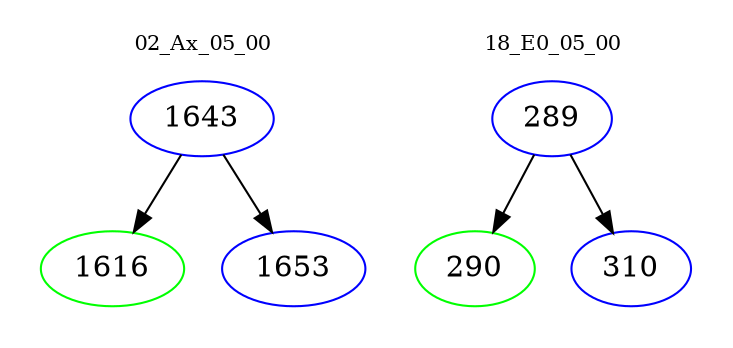 digraph{
subgraph cluster_0 {
color = white
label = "02_Ax_05_00";
fontsize=10;
T0_1643 [label="1643", color="blue"]
T0_1643 -> T0_1616 [color="black"]
T0_1616 [label="1616", color="green"]
T0_1643 -> T0_1653 [color="black"]
T0_1653 [label="1653", color="blue"]
}
subgraph cluster_1 {
color = white
label = "18_E0_05_00";
fontsize=10;
T1_289 [label="289", color="blue"]
T1_289 -> T1_290 [color="black"]
T1_290 [label="290", color="green"]
T1_289 -> T1_310 [color="black"]
T1_310 [label="310", color="blue"]
}
}
